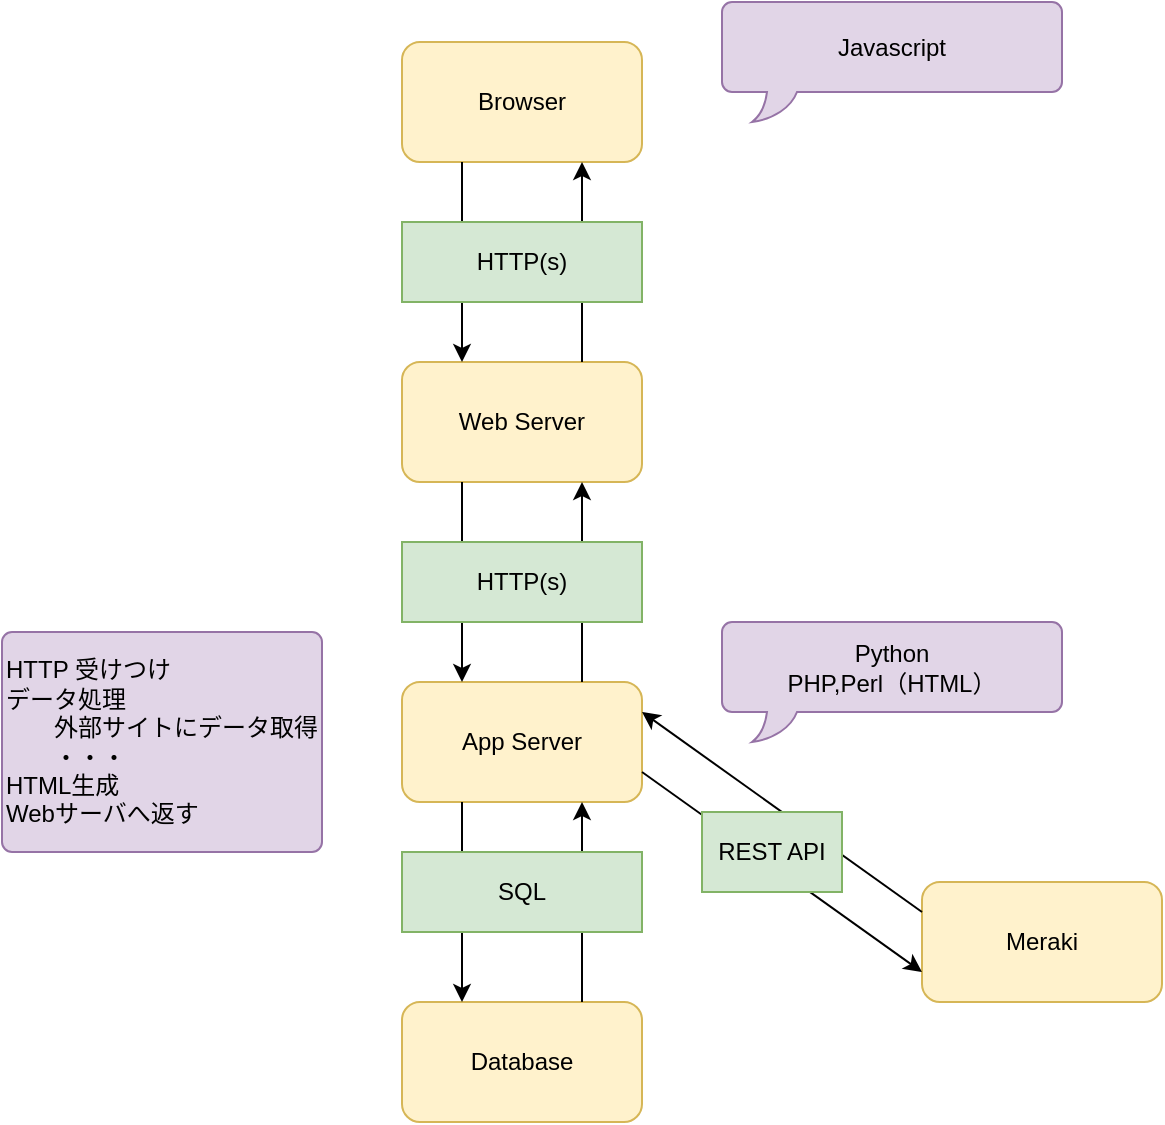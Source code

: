 <mxfile pages="3">
    <diagram id="DjNkCXDxfNqGVtskPBf8" name="WebApp">
        <mxGraphModel dx="1706" dy="763" grid="1" gridSize="10" guides="1" tooltips="1" connect="1" arrows="1" fold="1" page="1" pageScale="1" pageWidth="827" pageHeight="1169" math="0" shadow="0">
            <root>
                <mxCell id="0"/>
                <mxCell id="1" parent="0"/>
                <mxCell id="SQJf3z39qJDUJod08G_3-2" value="Browser" style="rounded=1;whiteSpace=wrap;html=1;fillColor=#fff2cc;strokeColor=#d6b656;" parent="1" vertex="1">
                    <mxGeometry x="270" y="160" width="120" height="60" as="geometry"/>
                </mxCell>
                <mxCell id="SQJf3z39qJDUJod08G_3-3" value="Web Server" style="rounded=1;whiteSpace=wrap;html=1;fillColor=#fff2cc;strokeColor=#d6b656;" parent="1" vertex="1">
                    <mxGeometry x="270" y="320" width="120" height="60" as="geometry"/>
                </mxCell>
                <mxCell id="SQJf3z39qJDUJod08G_3-4" value="App Server" style="rounded=1;whiteSpace=wrap;html=1;fillColor=#fff2cc;strokeColor=#d6b656;" parent="1" vertex="1">
                    <mxGeometry x="270" y="480" width="120" height="60" as="geometry"/>
                </mxCell>
                <mxCell id="SQJf3z39qJDUJod08G_3-5" value="Database" style="rounded=1;whiteSpace=wrap;html=1;fillColor=#fff2cc;strokeColor=#d6b656;" parent="1" vertex="1">
                    <mxGeometry x="270" y="640" width="120" height="60" as="geometry"/>
                </mxCell>
                <mxCell id="SQJf3z39qJDUJod08G_3-6" value="" style="endArrow=classic;html=1;rounded=0;" parent="1" edge="1">
                    <mxGeometry width="50" height="50" relative="1" as="geometry">
                        <mxPoint x="300" y="220" as="sourcePoint"/>
                        <mxPoint x="300" y="320" as="targetPoint"/>
                    </mxGeometry>
                </mxCell>
                <mxCell id="SQJf3z39qJDUJod08G_3-7" value="" style="endArrow=classic;html=1;rounded=0;" parent="1" edge="1">
                    <mxGeometry width="50" height="50" relative="1" as="geometry">
                        <mxPoint x="300" y="380" as="sourcePoint"/>
                        <mxPoint x="300" y="480" as="targetPoint"/>
                    </mxGeometry>
                </mxCell>
                <mxCell id="SQJf3z39qJDUJod08G_3-8" value="" style="endArrow=classic;html=1;rounded=0;" parent="1" edge="1">
                    <mxGeometry width="50" height="50" relative="1" as="geometry">
                        <mxPoint x="300" y="540" as="sourcePoint"/>
                        <mxPoint x="300" y="640" as="targetPoint"/>
                    </mxGeometry>
                </mxCell>
                <mxCell id="SQJf3z39qJDUJod08G_3-9" value="" style="endArrow=classic;html=1;rounded=0;" parent="1" edge="1">
                    <mxGeometry width="50" height="50" relative="1" as="geometry">
                        <mxPoint x="360" y="640" as="sourcePoint"/>
                        <mxPoint x="360" y="540" as="targetPoint"/>
                    </mxGeometry>
                </mxCell>
                <mxCell id="SQJf3z39qJDUJod08G_3-12" value="" style="endArrow=classic;html=1;rounded=0;" parent="1" edge="1">
                    <mxGeometry width="50" height="50" relative="1" as="geometry">
                        <mxPoint x="360" y="480" as="sourcePoint"/>
                        <mxPoint x="360" y="380" as="targetPoint"/>
                    </mxGeometry>
                </mxCell>
                <mxCell id="SQJf3z39qJDUJod08G_3-13" value="" style="endArrow=classic;html=1;rounded=0;" parent="1" edge="1">
                    <mxGeometry width="50" height="50" relative="1" as="geometry">
                        <mxPoint x="360" y="320" as="sourcePoint"/>
                        <mxPoint x="360" y="220" as="targetPoint"/>
                    </mxGeometry>
                </mxCell>
                <mxCell id="SQJf3z39qJDUJod08G_3-15" value="Javascript" style="whiteSpace=wrap;html=1;shape=mxgraph.basic.roundRectCallout;dx=30;dy=15;size=5;boundedLbl=1;fillColor=#e1d5e7;strokeColor=#9673a6;" parent="1" vertex="1">
                    <mxGeometry x="430" y="140" width="170" height="60" as="geometry"/>
                </mxCell>
                <mxCell id="SQJf3z39qJDUJod08G_3-18" value="Python&lt;br&gt;PHP,Perl（HTML）" style="whiteSpace=wrap;html=1;shape=mxgraph.basic.roundRectCallout;dx=30;dy=15;size=5;boundedLbl=1;fillColor=#e1d5e7;strokeColor=#9673a6;" parent="1" vertex="1">
                    <mxGeometry x="430" y="450" width="170" height="60" as="geometry"/>
                </mxCell>
                <mxCell id="SQJf3z39qJDUJod08G_3-19" value="HTTP(s)&lt;span style=&quot;color: rgba(0 , 0 , 0 , 0) ; font-family: monospace ; font-size: 0px&quot;&gt;%3CmxGraphModel%3E%3Croot%3E%3CmxCell%20id%3D%220%22%2F%3E%3CmxCell%20id%3D%221%22%20parent%3D%220%22%2F%3E%3CmxCell%20id%3D%222%22%20value%3D%22Javascript%22%20style%3D%22whiteSpace%3Dwrap%3Bhtml%3D1%3Bshape%3Dmxgraph.basic.roundRectCallout%3Bdx%3D30%3Bdy%3D15%3Bsize%3D5%3BboundedLbl%3D1%3B%22%20vertex%3D%221%22%20parent%3D%221%22%3E%3CmxGeometry%20x%3D%22260%22%20y%3D%22140%22%20width%3D%22170%22%20height%3D%2260%22%20as%3D%22geometry%22%2F%3E%3C%2FmxCell%3E%3C%2Froot%3E%3C%2FmxGraphModel%3E&lt;/span&gt;&lt;span style=&quot;color: rgba(0 , 0 , 0 , 0) ; font-family: monospace ; font-size: 0px&quot;&gt;%3CmxGraphModel%3E%3Croot%3E%3CmxCell%20id%3D%220%22%2F%3E%3CmxCell%20id%3D%221%22%20parent%3D%220%22%2F%3E%3CmxCell%20id%3D%222%22%20value%3D%22Javascript%22%20style%3D%22whiteSpace%3Dwrap%3Bhtml%3D1%3Bshape%3Dmxgraph.basic.roundRectCallout%3Bdx%3D30%3Bdy%3D15%3Bsize%3D5%3BboundedLbl%3D1%3B%22%20vertex%3D%221%22%20parent%3D%221%22%3E%3CmxGeometry%20x%3D%22260%22%20y%3D%22140%22%20width%3D%22170%22%20height%3D%2260%22%20as%3D%22geometry%22%2F%3E%3C%2FmxCell%3E%3C%2Froot%3E%3C%2FmxGraphModel%3E&lt;/span&gt;" style="rounded=0;whiteSpace=wrap;html=1;fillColor=#d5e8d4;strokeColor=#82b366;" parent="1" vertex="1">
                    <mxGeometry x="270" y="250" width="120" height="40" as="geometry"/>
                </mxCell>
                <mxCell id="SQJf3z39qJDUJod08G_3-21" value="HTTP(s)&lt;span style=&quot;color: rgba(0 , 0 , 0 , 0) ; font-family: monospace ; font-size: 0px&quot;&gt;%3CmxGraphModel%3E%3Croot%3E%3CmxCell%20id%3D%220%22%2F%3E%3CmxCell%20id%3D%221%22%20parent%3D%220%22%2F%3E%3CmxCell%20id%3D%222%22%20value%3D%22Javascript%22%20style%3D%22whiteSpace%3Dwrap%3Bhtml%3D1%3Bshape%3Dmxgraph.basic.roundRectCallout%3Bdx%3D30%3Bdy%3D15%3Bsize%3D5%3BboundedLbl%3D1%3B%22%20vertex%3D%221%22%20parent%3D%221%22%3E%3CmxGeometry%20x%3D%22260%22%20y%3D%22140%22%20width%3D%22170%22%20height%3D%2260%22%20as%3D%22geometry%22%2F%3E%3C%2FmxCell%3E%3C%2Froot%3E%3C%2FmxGraphModel%3E&lt;/span&gt;&lt;span style=&quot;color: rgba(0 , 0 , 0 , 0) ; font-family: monospace ; font-size: 0px&quot;&gt;%3CmxGraphModel%3E%3Croot%3E%3CmxCell%20id%3D%220%22%2F%3E%3CmxCell%20id%3D%221%22%20parent%3D%220%22%2F%3E%3CmxCell%20id%3D%222%22%20value%3D%22Javascript%22%20style%3D%22whiteSpace%3Dwrap%3Bhtml%3D1%3Bshape%3Dmxgraph.basic.roundRectCallout%3Bdx%3D30%3Bdy%3D15%3Bsize%3D5%3BboundedLbl%3D1%3B%22%20vertex%3D%221%22%20parent%3D%221%22%3E%3CmxGeometry%20x%3D%22260%22%20y%3D%22140%22%20width%3D%22170%22%20height%3D%2260%22%20as%3D%22geometry%22%2F%3E%3C%2FmxCell%3E%3C%2Froot%3E%3C%2FmxGraphModel%3E&lt;/span&gt;" style="rounded=0;whiteSpace=wrap;html=1;fillColor=#d5e8d4;strokeColor=#82b366;" parent="1" vertex="1">
                    <mxGeometry x="270" y="410" width="120" height="40" as="geometry"/>
                </mxCell>
                <mxCell id="SQJf3z39qJDUJod08G_3-22" value="SQL" style="rounded=0;whiteSpace=wrap;html=1;fillColor=#d5e8d4;strokeColor=#82b366;" parent="1" vertex="1">
                    <mxGeometry x="270" y="565" width="120" height="40" as="geometry"/>
                </mxCell>
                <mxCell id="hcE_9AGp0aKuHS_bdMh4-1" value="Meraki" style="rounded=1;whiteSpace=wrap;html=1;fillColor=#fff2cc;strokeColor=#d6b656;" parent="1" vertex="1">
                    <mxGeometry x="530" y="580" width="120" height="60" as="geometry"/>
                </mxCell>
                <mxCell id="hcE_9AGp0aKuHS_bdMh4-2" value="" style="endArrow=classic;html=1;rounded=0;entryX=0;entryY=0.75;entryDx=0;entryDy=0;exitX=1;exitY=0.75;exitDx=0;exitDy=0;" parent="1" source="SQJf3z39qJDUJod08G_3-4" target="hcE_9AGp0aKuHS_bdMh4-1" edge="1">
                    <mxGeometry width="50" height="50" relative="1" as="geometry">
                        <mxPoint x="270" y="510" as="sourcePoint"/>
                        <mxPoint x="320" y="460" as="targetPoint"/>
                    </mxGeometry>
                </mxCell>
                <mxCell id="hcE_9AGp0aKuHS_bdMh4-3" value="" style="endArrow=classic;html=1;rounded=0;entryX=1;entryY=0.25;entryDx=0;entryDy=0;exitX=0;exitY=0.25;exitDx=0;exitDy=0;" parent="1" source="hcE_9AGp0aKuHS_bdMh4-1" target="SQJf3z39qJDUJod08G_3-4" edge="1">
                    <mxGeometry width="50" height="50" relative="1" as="geometry">
                        <mxPoint x="500" y="620" as="sourcePoint"/>
                        <mxPoint x="410" y="490" as="targetPoint"/>
                    </mxGeometry>
                </mxCell>
                <mxCell id="hcE_9AGp0aKuHS_bdMh4-4" value="REST API" style="rounded=0;whiteSpace=wrap;html=1;fillColor=#d5e8d4;strokeColor=#82b366;" parent="1" vertex="1">
                    <mxGeometry x="420" y="545" width="70" height="40" as="geometry"/>
                </mxCell>
                <mxCell id="hcE_9AGp0aKuHS_bdMh4-6" value="HTTP 受けつけ&lt;br&gt;データ処理&lt;br&gt;　　外部サイトにデータ取得&lt;br&gt;　　・・・&lt;br&gt;HTML生成&lt;br&gt;Webサーバへ返す" style="whiteSpace=wrap;html=1;shape=mxgraph.basic.roundRectCallout;dx=77;dy=0;size=5;boundedLbl=1;fillColor=#e1d5e7;strokeColor=#9673a6;align=left;" parent="1" vertex="1">
                    <mxGeometry x="70" y="455" width="160" height="110" as="geometry"/>
                </mxCell>
            </root>
        </mxGraphModel>
    </diagram>
    <diagram id="KxIWMZOGkz2FRvNDR1fV" name="Flask-SQLArchemy">
        <mxGraphModel dx="1706" dy="763" grid="1" gridSize="10" guides="1" tooltips="1" connect="1" arrows="1" fold="1" page="1" pageScale="1" pageWidth="827" pageHeight="1169" math="0" shadow="0">
            <root>
                <mxCell id="mvutrvzbXgx0CNyVzXM_-0"/>
                <mxCell id="mvutrvzbXgx0CNyVzXM_-1" parent="mvutrvzbXgx0CNyVzXM_-0"/>
                <mxCell id="tUgGwUYM_SyPLTyuCzLC-9" value="" style="edgeStyle=orthogonalEdgeStyle;rounded=0;orthogonalLoop=1;jettySize=auto;html=1;" parent="mvutrvzbXgx0CNyVzXM_-1" source="tUgGwUYM_SyPLTyuCzLC-0" target="tUgGwUYM_SyPLTyuCzLC-8" edge="1">
                    <mxGeometry relative="1" as="geometry"/>
                </mxCell>
                <mxCell id="tUgGwUYM_SyPLTyuCzLC-0" value="View" style="rounded=1;whiteSpace=wrap;html=1;fillColor=#e1d5e7;strokeColor=#9673a6;" parent="mvutrvzbXgx0CNyVzXM_-1" vertex="1">
                    <mxGeometry x="70" y="170" width="120" height="60" as="geometry"/>
                </mxCell>
                <mxCell id="tUgGwUYM_SyPLTyuCzLC-6" value="" style="edgeStyle=orthogonalEdgeStyle;rounded=0;orthogonalLoop=1;jettySize=auto;html=1;" parent="mvutrvzbXgx0CNyVzXM_-1" source="tUgGwUYM_SyPLTyuCzLC-1" target="tUgGwUYM_SyPLTyuCzLC-0" edge="1">
                    <mxGeometry relative="1" as="geometry"/>
                </mxCell>
                <mxCell id="tUgGwUYM_SyPLTyuCzLC-1" value="Management" style="rounded=1;whiteSpace=wrap;html=1;fillColor=#e1d5e7;strokeColor=#9673a6;" parent="mvutrvzbXgx0CNyVzXM_-1" vertex="1">
                    <mxGeometry x="70" y="290" width="120" height="60" as="geometry"/>
                </mxCell>
                <mxCell id="tUgGwUYM_SyPLTyuCzLC-5" value="" style="edgeStyle=orthogonalEdgeStyle;rounded=0;orthogonalLoop=1;jettySize=auto;html=1;" parent="mvutrvzbXgx0CNyVzXM_-1" source="tUgGwUYM_SyPLTyuCzLC-2" target="tUgGwUYM_SyPLTyuCzLC-1" edge="1">
                    <mxGeometry relative="1" as="geometry"/>
                </mxCell>
                <mxCell id="tUgGwUYM_SyPLTyuCzLC-2" value="Model" style="rounded=1;whiteSpace=wrap;html=1;fillColor=#e1d5e7;strokeColor=#9673a6;" parent="mvutrvzbXgx0CNyVzXM_-1" vertex="1">
                    <mxGeometry x="70" y="410" width="120" height="60" as="geometry"/>
                </mxCell>
                <mxCell id="tUgGwUYM_SyPLTyuCzLC-7" value="" style="edgeStyle=orthogonalEdgeStyle;rounded=0;orthogonalLoop=1;jettySize=auto;html=1;" parent="mvutrvzbXgx0CNyVzXM_-1" source="tUgGwUYM_SyPLTyuCzLC-3" target="tUgGwUYM_SyPLTyuCzLC-1" edge="1">
                    <mxGeometry relative="1" as="geometry"/>
                </mxCell>
                <mxCell id="tUgGwUYM_SyPLTyuCzLC-3" value="Setting" style="rounded=1;whiteSpace=wrap;html=1;fillColor=#e1d5e7;strokeColor=#9673a6;" parent="mvutrvzbXgx0CNyVzXM_-1" vertex="1">
                    <mxGeometry x="310" y="290" width="120" height="60" as="geometry"/>
                </mxCell>
                <mxCell id="tUgGwUYM_SyPLTyuCzLC-8" value="__main__" style="ellipse;whiteSpace=wrap;html=1;aspect=fixed;" parent="mvutrvzbXgx0CNyVzXM_-1" vertex="1">
                    <mxGeometry x="90" y="30" width="80" height="80" as="geometry"/>
                </mxCell>
                <mxCell id="tUgGwUYM_SyPLTyuCzLC-10" value="User" style="rounded=0;whiteSpace=wrap;html=1;fillColor=#d5e8d4;strokeColor=#82b366;" parent="mvutrvzbXgx0CNyVzXM_-1" vertex="1">
                    <mxGeometry x="150" y="450" width="70" height="30" as="geometry"/>
                </mxCell>
                <mxCell id="tUgGwUYM_SyPLTyuCzLC-11" value="Management" style="rounded=0;whiteSpace=wrap;html=1;fillColor=#d5e8d4;strokeColor=#82b366;" parent="mvutrvzbXgx0CNyVzXM_-1" vertex="1">
                    <mxGeometry x="150" y="340" width="70" height="30" as="geometry"/>
                </mxCell>
                <mxCell id="tUgGwUYM_SyPLTyuCzLC-12" value="" style="endArrow=classic;html=1;rounded=0;entryX=0.5;entryY=1;entryDx=0;entryDy=0;exitX=0.5;exitY=0;exitDx=0;exitDy=0;" parent="mvutrvzbXgx0CNyVzXM_-1" source="tUgGwUYM_SyPLTyuCzLC-10" target="tUgGwUYM_SyPLTyuCzLC-11" edge="1">
                    <mxGeometry width="50" height="50" relative="1" as="geometry">
                        <mxPoint x="230" y="500" as="sourcePoint"/>
                        <mxPoint x="280" y="450" as="targetPoint"/>
                    </mxGeometry>
                </mxCell>
                <mxCell id="tUgGwUYM_SyPLTyuCzLC-14" value="" style="edgeStyle=orthogonalEdgeStyle;rounded=0;orthogonalLoop=1;jettySize=auto;html=1;" parent="mvutrvzbXgx0CNyVzXM_-1" source="tUgGwUYM_SyPLTyuCzLC-13" target="tUgGwUYM_SyPLTyuCzLC-10" edge="1">
                    <mxGeometry relative="1" as="geometry"/>
                </mxCell>
                <mxCell id="tUgGwUYM_SyPLTyuCzLC-17" value="" style="edgeStyle=orthogonalEdgeStyle;rounded=0;orthogonalLoop=1;jettySize=auto;html=1;" parent="mvutrvzbXgx0CNyVzXM_-1" source="tUgGwUYM_SyPLTyuCzLC-13" target="tUgGwUYM_SyPLTyuCzLC-3" edge="1">
                    <mxGeometry relative="1" as="geometry"/>
                </mxCell>
                <mxCell id="tUgGwUYM_SyPLTyuCzLC-13" value="SQLArchemy" style="rounded=0;whiteSpace=wrap;html=1;fillColor=#ffe6cc;strokeColor=#d79b00;" parent="mvutrvzbXgx0CNyVzXM_-1" vertex="1">
                    <mxGeometry x="310" y="450" width="120" height="30" as="geometry"/>
                </mxCell>
                <mxCell id="tUgGwUYM_SyPLTyuCzLC-15" value="" style="endArrow=classic;html=1;rounded=0;exitX=0.5;exitY=0;exitDx=0;exitDy=0;" parent="mvutrvzbXgx0CNyVzXM_-1" source="tUgGwUYM_SyPLTyuCzLC-11" edge="1">
                    <mxGeometry width="50" height="50" relative="1" as="geometry">
                        <mxPoint x="170" y="370" as="sourcePoint"/>
                        <mxPoint x="160" y="240" as="targetPoint"/>
                    </mxGeometry>
                </mxCell>
                <mxCell id="tUgGwUYM_SyPLTyuCzLC-16" value="" style="edgeStyle=orthogonalEdgeStyle;rounded=0;orthogonalLoop=1;jettySize=auto;html=1;exitX=0;exitY=0.5;exitDx=0;exitDy=0;" parent="mvutrvzbXgx0CNyVzXM_-1" source="tUgGwUYM_SyPLTyuCzLC-3" target="tUgGwUYM_SyPLTyuCzLC-2" edge="1">
                    <mxGeometry relative="1" as="geometry">
                        <mxPoint x="280" y="380" as="sourcePoint"/>
                        <mxPoint x="230" y="430" as="targetPoint"/>
                        <Array as="points">
                            <mxPoint x="290" y="320"/>
                            <mxPoint x="290" y="440"/>
                        </Array>
                    </mxGeometry>
                </mxCell>
                <mxCell id="tUgGwUYM_SyPLTyuCzLC-18" value="BASE" style="rounded=0;whiteSpace=wrap;html=1;fillColor=#f8cecc;strokeColor=#b85450;" parent="mvutrvzbXgx0CNyVzXM_-1" vertex="1">
                    <mxGeometry x="267" y="380" width="40" height="20" as="geometry"/>
                </mxCell>
                <mxCell id="tUgGwUYM_SyPLTyuCzLC-19" value="Session" style="rounded=0;whiteSpace=wrap;html=1;fillColor=#f8cecc;strokeColor=#b85450;" parent="mvutrvzbXgx0CNyVzXM_-1" vertex="1">
                    <mxGeometry x="220" y="311" width="50" height="20" as="geometry"/>
                </mxCell>
            </root>
        </mxGraphModel>
    </diagram>
</mxfile>